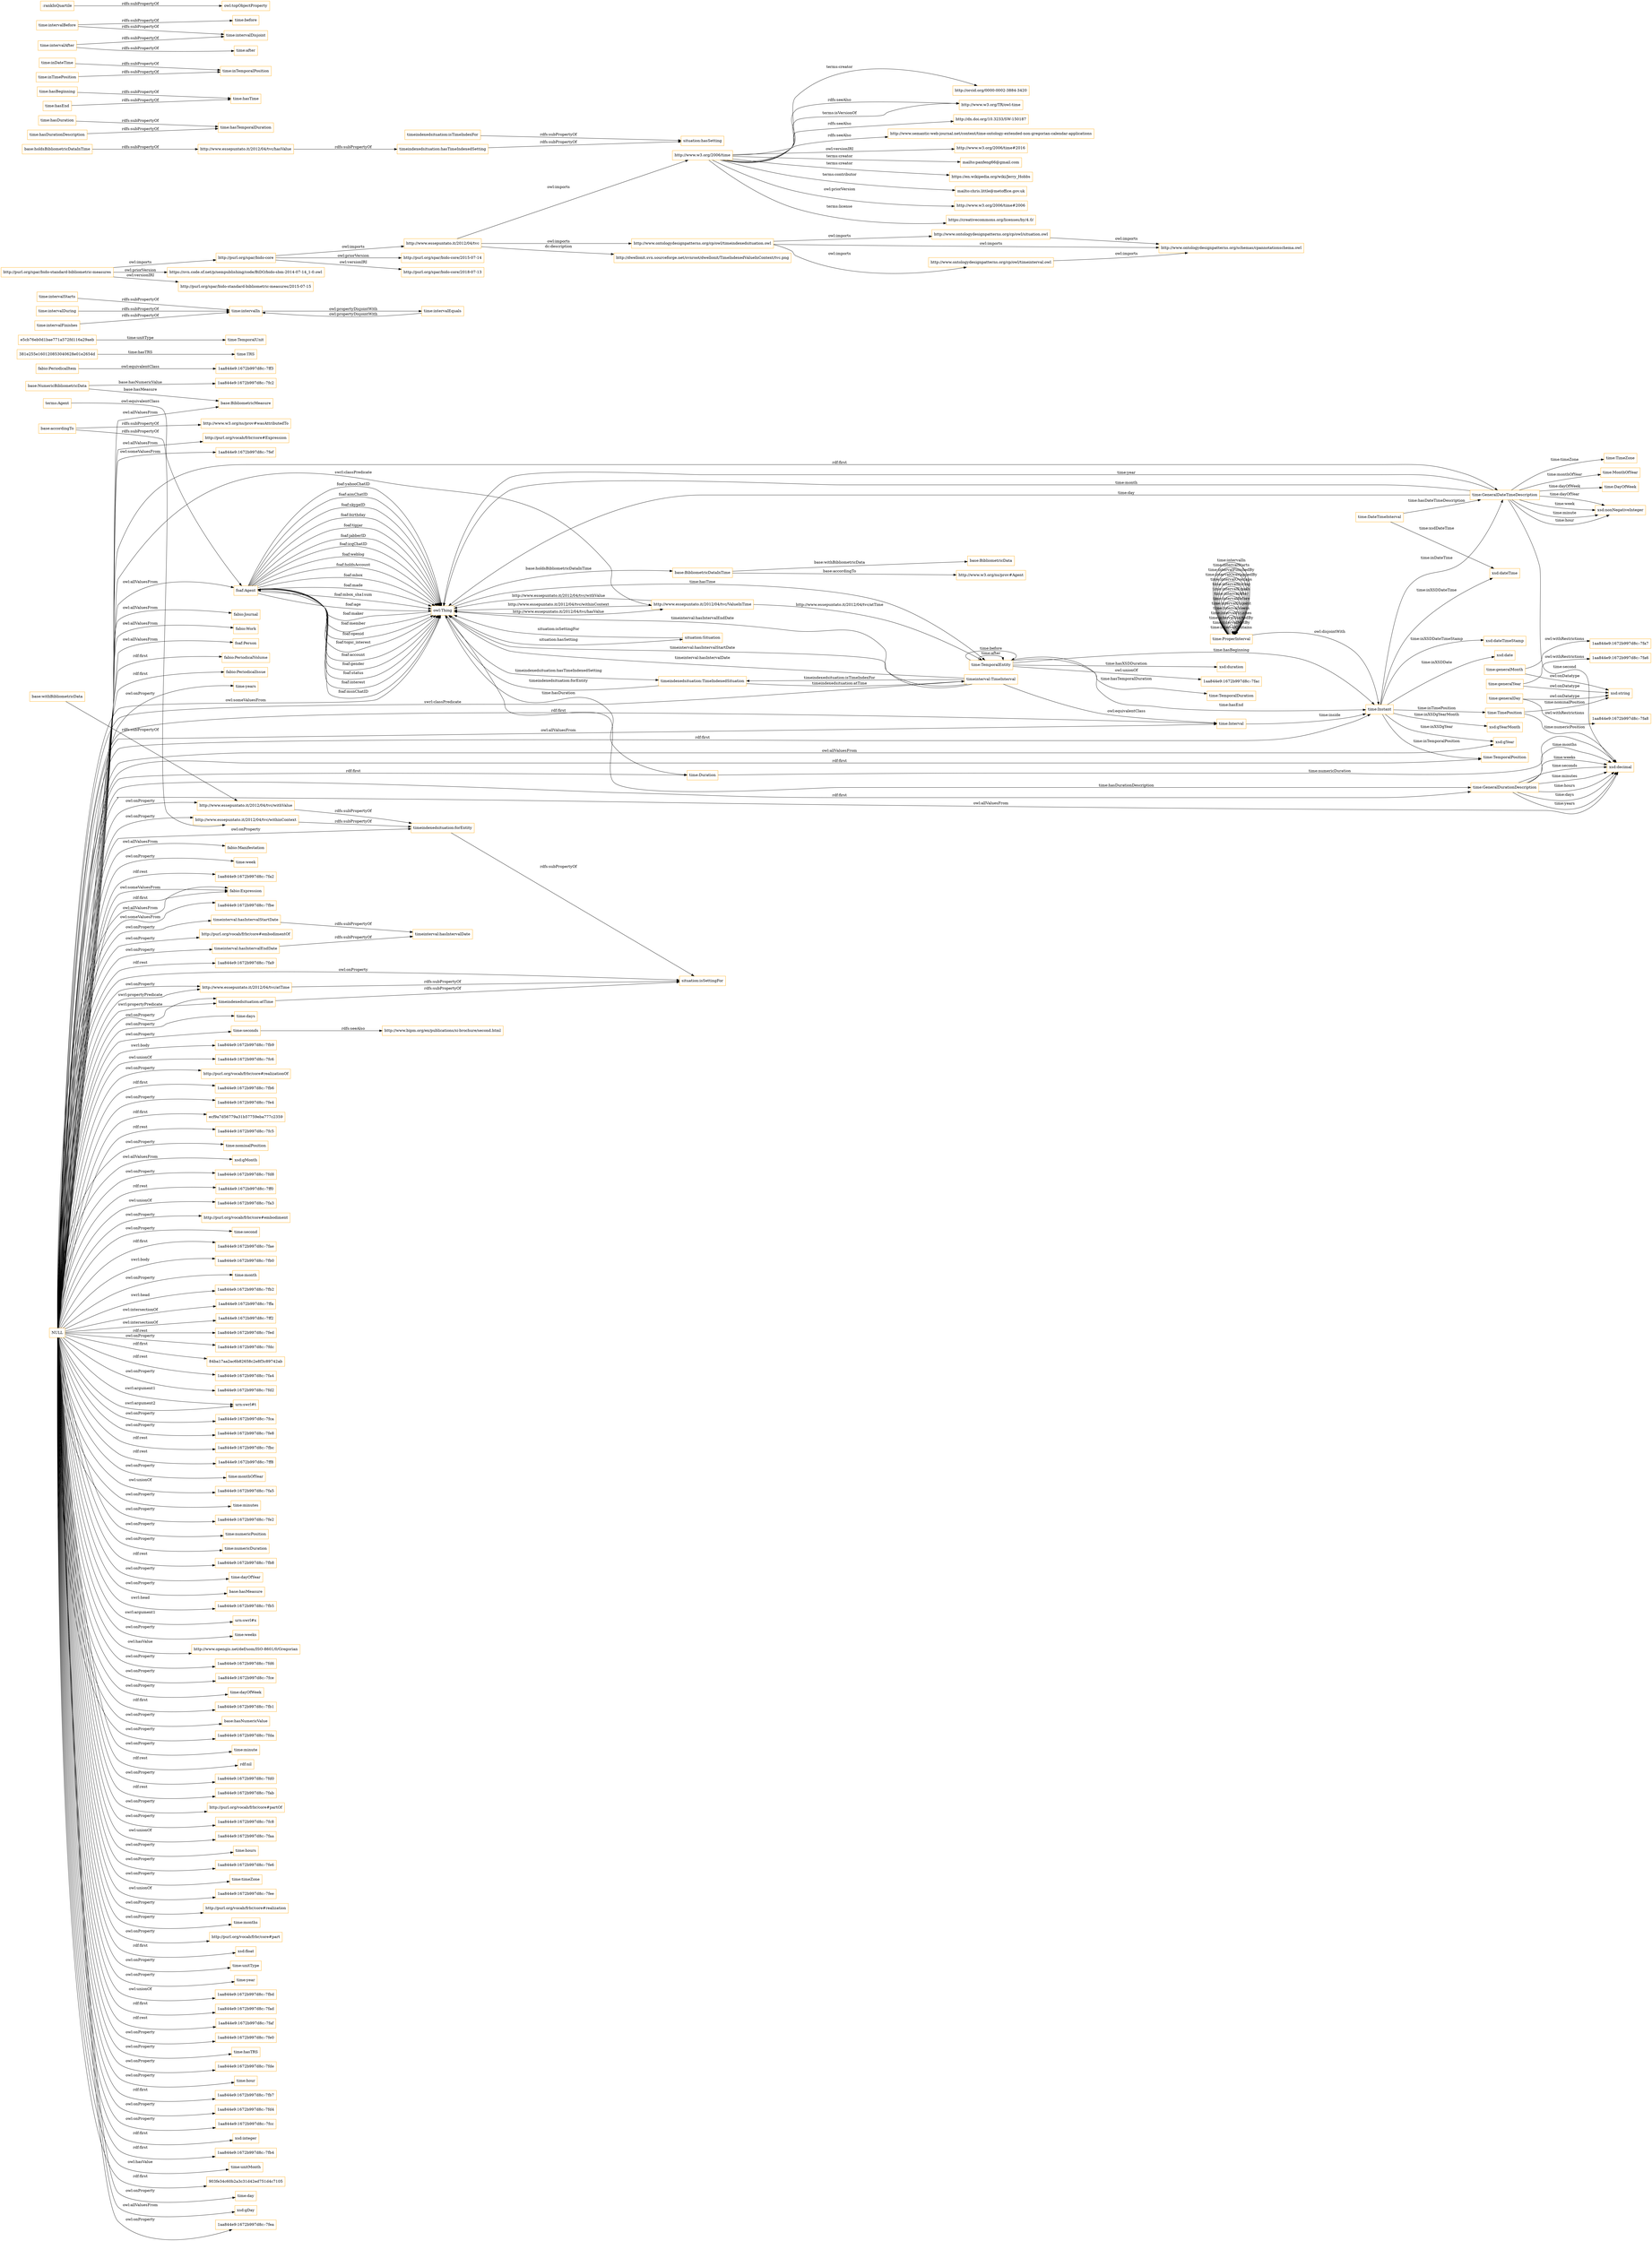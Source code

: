 digraph ar2dtool_diagram { 
rankdir=LR;
size="1501"
node [shape = rectangle, color="orange"]; "http://purl.org/vocab/frbr/core#Expression" "1aa844e9:1672b997d8c:-7fef" "fabio:Journal" "fabio:Work" "terms:Agent" "foaf:Person" "fabio:PeriodicalVolume" "fabio:PeriodicalIssue" "fabio:PeriodicalItem" "1aa844e9:1672b997d8c:-7ff3" "foaf:Agent" "owl:Thing" "fabio:Manifestation" "base:BibliometricMeasure" "fabio:Expression" "http://www.w3.org/ns/prov#Agent" "base:NumericBibliometricData" "time:Interval" "http://www.essepuntato.it/2012/04/tvc/ValueInTime" "base:BibliometricDataInTime" "base:BibliometricData" "1aa844e9:1672b997d8c:-7fbe" "time:TimeZone" "time:GeneralDateTimeDescription" "time:DateTimeInterval" "time:TRS" "time:TemporalDuration" "time:Duration" "time:GeneralDurationDescription" "time:ProperInterval" "e5cb76eb0d1bae771a572fd116a29aeb" "time:TimePosition" "381e255e160120853040628e01e2654d" "time:TemporalPosition" "time:TemporalEntity" "time:MonthOfYear" "time:TemporalUnit" "time:Instant" "time:DayOfWeek" "timeinterval:TimeInterval" "timeindexedsituation:TimeIndexedSituation" "situation:Situation" ; /*classes style*/
	"timeinterval:hasIntervalStartDate" -> "timeinterval:hasIntervalDate" [ label = "rdfs:subPropertyOf" ];
	"time:intervalIn" -> "time:intervalEquals" [ label = "owl:propertyDisjointWith" ];
	"http://www.w3.org/2006/time" -> "http://orcid.org/0000-0002-3884-3420" [ label = "terms:creator" ];
	"http://www.w3.org/2006/time" -> "http://www.w3.org/TR/owl-time" [ label = "rdfs:seeAlso" ];
	"http://www.w3.org/2006/time" -> "http://dx.doi.org/10.3233/SW-150187" [ label = "rdfs:seeAlso" ];
	"http://www.w3.org/2006/time" -> "http://www.semantic-web-journal.net/content/time-ontology-extended-non-gregorian-calendar-applications" [ label = "rdfs:seeAlso" ];
	"http://www.w3.org/2006/time" -> "http://www.w3.org/TR/owl-time" [ label = "terms:isVersionOf" ];
	"http://www.w3.org/2006/time" -> "http://www.w3.org/2006/time#2016" [ label = "owl:versionIRI" ];
	"http://www.w3.org/2006/time" -> "mailto:panfeng66@gmail.com" [ label = "terms:creator" ];
	"http://www.w3.org/2006/time" -> "https://en.wikipedia.org/wiki/Jerry_Hobbs" [ label = "terms:creator" ];
	"http://www.w3.org/2006/time" -> "mailto:chris.little@metoffice.gov.uk" [ label = "terms:contributor" ];
	"http://www.w3.org/2006/time" -> "http://www.w3.org/2006/time#2006" [ label = "owl:priorVersion" ];
	"http://www.w3.org/2006/time" -> "https://creativecommons.org/licenses/by/4.0/" [ label = "terms:license" ];
	"http://www.ontologydesignpatterns.org/cp/owl/situation.owl" -> "http://www.ontologydesignpatterns.org/schemas/cpannotationschema.owl" [ label = "owl:imports" ];
	"time:generalMonth" -> "1aa844e9:1672b997d8c:-7fa7" [ label = "owl:withRestrictions" ];
	"time:generalMonth" -> "xsd:string" [ label = "owl:onDatatype" ];
	"time:intervalStarts" -> "time:intervalIn" [ label = "rdfs:subPropertyOf" ];
	"timeindexedsituation:isTimeIndexFor" -> "situation:hasSetting" [ label = "rdfs:subPropertyOf" ];
	"time:hasDuration" -> "time:hasTemporalDuration" [ label = "rdfs:subPropertyOf" ];
	"time:ProperInterval" -> "time:Instant" [ label = "owl:disjointWith" ];
	"terms:Agent" -> "foaf:Agent" [ label = "owl:equivalentClass" ];
	"time:hasBeginning" -> "time:hasTime" [ label = "rdfs:subPropertyOf" ];
	"timeinterval:TimeInterval" -> "time:Interval" [ label = "owl:equivalentClass" ];
	"timeindexedsituation:forEntity" -> "situation:isSettingFor" [ label = "rdfs:subPropertyOf" ];
	"time:intervalEquals" -> "time:intervalIn" [ label = "owl:propertyDisjointWith" ];
	"http://www.ontologydesignpatterns.org/cp/owl/timeindexedsituation.owl" -> "http://www.ontologydesignpatterns.org/cp/owl/timeinterval.owl" [ label = "owl:imports" ];
	"http://www.ontologydesignpatterns.org/cp/owl/timeindexedsituation.owl" -> "http://www.ontologydesignpatterns.org/cp/owl/situation.owl" [ label = "owl:imports" ];
	"http://www.ontologydesignpatterns.org/cp/owl/timeindexedsituation.owl" -> "http://www.ontologydesignpatterns.org/schemas/cpannotationschema.owl" [ label = "owl:imports" ];
	"time:seconds" -> "http://www.bipm.org/en/publications/si-brochure/second.html" [ label = "rdfs:seeAlso" ];
	"base:accordingTo" -> "http://www.essepuntato.it/2012/04/tvc/withinContext" [ label = "rdfs:subPropertyOf" ];
	"base:accordingTo" -> "http://www.w3.org/ns/prov#wasAttributedTo" [ label = "rdfs:subPropertyOf" ];
	"http://www.essepuntato.it/2012/04/tvc/atTime" -> "situation:isSettingFor" [ label = "rdfs:subPropertyOf" ];
	"timeindexedsituation:hasTimeIndexedSetting" -> "situation:hasSetting" [ label = "rdfs:subPropertyOf" ];
	"base:holdsBibliometricDataInTime" -> "http://www.essepuntato.it/2012/04/tvc/hasValue" [ label = "rdfs:subPropertyOf" ];
	"http://www.essepuntato.it/2012/04/tvc" -> "http://www.w3.org/2006/time" [ label = "owl:imports" ];
	"http://www.essepuntato.it/2012/04/tvc" -> "http://www.ontologydesignpatterns.org/cp/owl/timeindexedsituation.owl" [ label = "owl:imports" ];
	"http://www.essepuntato.it/2012/04/tvc" -> "http://dwellonit.svn.sourceforge.net/svnroot/dwellonit/TimeIndexedValueInContext/tvc.png" [ label = "dc:description" ];
	"timeindexedsituation:atTime" -> "situation:isSettingFor" [ label = "rdfs:subPropertyOf" ];
	"time:intervalDuring" -> "time:intervalIn" [ label = "rdfs:subPropertyOf" ];
	"http://www.ontologydesignpatterns.org/cp/owl/timeinterval.owl" -> "http://www.ontologydesignpatterns.org/schemas/cpannotationschema.owl" [ label = "owl:imports" ];
	"timeinterval:hasIntervalEndDate" -> "timeinterval:hasIntervalDate" [ label = "rdfs:subPropertyOf" ];
	"time:inDateTime" -> "time:inTemporalPosition" [ label = "rdfs:subPropertyOf" ];
	"time:intervalFinishes" -> "time:intervalIn" [ label = "rdfs:subPropertyOf" ];
	"NULL" -> "fabio:Manifestation" [ label = "owl:allValuesFrom" ];
	"NULL" -> "1aa844e9:1672b997d8c:-7fb9" [ label = "swrl:body" ];
	"NULL" -> "1aa844e9:1672b997d8c:-7fc6" [ label = "owl:unionOf" ];
	"NULL" -> "http://purl.org/vocab/frbr/core#realizationOf" [ label = "owl:onProperty" ];
	"NULL" -> "timeindexedsituation:atTime" [ label = "swrl:propertyPredicate" ];
	"NULL" -> "1aa844e9:1672b997d8c:-7fb6" [ label = "rdf:first" ];
	"NULL" -> "1aa844e9:1672b997d8c:-7fe4" [ label = "owl:onProperty" ];
	"NULL" -> "ecf9a7d56779a31b57759eba777c2359" [ label = "rdf:first" ];
	"NULL" -> "1aa844e9:1672b997d8c:-7fc5" [ label = "rdf:rest" ];
	"NULL" -> "time:nominalPosition" [ label = "owl:onProperty" ];
	"NULL" -> "xsd:gMonth" [ label = "owl:allValuesFrom" ];
	"NULL" -> "1aa844e9:1672b997d8c:-7fd8" [ label = "owl:onProperty" ];
	"NULL" -> "fabio:Journal" [ label = "owl:allValuesFrom" ];
	"NULL" -> "1aa844e9:1672b997d8c:-7ff0" [ label = "rdf:rest" ];
	"NULL" -> "1aa844e9:1672b997d8c:-7fa3" [ label = "owl:unionOf" ];
	"NULL" -> "http://purl.org/vocab/frbr/core#embodiment" [ label = "owl:onProperty" ];
	"NULL" -> "time:second" [ label = "owl:onProperty" ];
	"NULL" -> "1aa844e9:1672b997d8c:-7fae" [ label = "rdf:first" ];
	"NULL" -> "http://www.essepuntato.it/2012/04/tvc/atTime" [ label = "owl:onProperty" ];
	"NULL" -> "owl:Thing" [ label = "owl:someValuesFrom" ];
	"NULL" -> "1aa844e9:1672b997d8c:-7fb0" [ label = "swrl:body" ];
	"NULL" -> "time:month" [ label = "owl:onProperty" ];
	"NULL" -> "1aa844e9:1672b997d8c:-7fb2" [ label = "swrl:head" ];
	"NULL" -> "1aa844e9:1672b997d8c:-7ffa" [ label = "owl:intersectionOf" ];
	"NULL" -> "foaf:Agent" [ label = "owl:allValuesFrom" ];
	"NULL" -> "1aa844e9:1672b997d8c:-7fbe" [ label = "owl:someValuesFrom" ];
	"NULL" -> "fabio:Expression" [ label = "owl:someValuesFrom" ];
	"NULL" -> "1aa844e9:1672b997d8c:-7ff2" [ label = "owl:intersectionOf" ];
	"NULL" -> "time:GeneralDurationDescription" [ label = "rdf:first" ];
	"NULL" -> "1aa844e9:1672b997d8c:-7fed" [ label = "rdf:rest" ];
	"NULL" -> "1aa844e9:1672b997d8c:-7fdc" [ label = "owl:onProperty" ];
	"NULL" -> "84ba17aa2ac6b82658c2e8f3c89742ab" [ label = "rdf:first" ];
	"NULL" -> "1aa844e9:1672b997d8c:-7fa4" [ label = "rdf:rest" ];
	"NULL" -> "1aa844e9:1672b997d8c:-7fd2" [ label = "owl:onProperty" ];
	"NULL" -> "urn:swrl#t" [ label = "swrl:argument2" ];
	"NULL" -> "time:GeneralDateTimeDescription" [ label = "rdf:first" ];
	"NULL" -> "1aa844e9:1672b997d8c:-7fca" [ label = "owl:onProperty" ];
	"NULL" -> "1aa844e9:1672b997d8c:-7fe8" [ label = "owl:onProperty" ];
	"NULL" -> "1aa844e9:1672b997d8c:-7fbc" [ label = "rdf:rest" ];
	"NULL" -> "http://www.essepuntato.it/2012/04/tvc/atTime" [ label = "swrl:propertyPredicate" ];
	"NULL" -> "1aa844e9:1672b997d8c:-7ff8" [ label = "rdf:rest" ];
	"NULL" -> "time:monthOfYear" [ label = "owl:onProperty" ];
	"NULL" -> "1aa844e9:1672b997d8c:-7fa5" [ label = "owl:unionOf" ];
	"NULL" -> "time:minutes" [ label = "owl:onProperty" ];
	"NULL" -> "1aa844e9:1672b997d8c:-7fe2" [ label = "owl:onProperty" ];
	"NULL" -> "time:numericPosition" [ label = "owl:onProperty" ];
	"NULL" -> "time:numericDuration" [ label = "owl:onProperty" ];
	"NULL" -> "1aa844e9:1672b997d8c:-7fb8" [ label = "rdf:rest" ];
	"NULL" -> "time:dayOfYear" [ label = "owl:onProperty" ];
	"NULL" -> "base:hasMeasure" [ label = "owl:onProperty" ];
	"NULL" -> "timeindexedsituation:atTime" [ label = "owl:onProperty" ];
	"NULL" -> "1aa844e9:1672b997d8c:-7fb5" [ label = "swrl:head" ];
	"NULL" -> "time:Interval" [ label = "owl:allValuesFrom" ];
	"NULL" -> "urn:swrl#x" [ label = "swrl:argument1" ];
	"NULL" -> "fabio:Expression" [ label = "rdf:first" ];
	"NULL" -> "time:weeks" [ label = "owl:onProperty" ];
	"NULL" -> "http://www.opengis.net/def/uom/ISO-8601/0/Gregorian" [ label = "owl:hasValue" ];
	"NULL" -> "1aa844e9:1672b997d8c:-7fd6" [ label = "owl:onProperty" ];
	"NULL" -> "time:TemporalPosition" [ label = "rdf:first" ];
	"NULL" -> "1aa844e9:1672b997d8c:-7fce" [ label = "owl:onProperty" ];
	"NULL" -> "time:dayOfWeek" [ label = "owl:onProperty" ];
	"NULL" -> "timeinterval:hasIntervalStartDate" [ label = "owl:onProperty" ];
	"NULL" -> "1aa844e9:1672b997d8c:-7fb1" [ label = "rdf:first" ];
	"NULL" -> "base:hasNumericValue" [ label = "owl:onProperty" ];
	"NULL" -> "foaf:Person" [ label = "owl:allValuesFrom" ];
	"NULL" -> "1aa844e9:1672b997d8c:-7fda" [ label = "owl:onProperty" ];
	"NULL" -> "situation:isSettingFor" [ label = "owl:onProperty" ];
	"NULL" -> "time:minute" [ label = "owl:onProperty" ];
	"NULL" -> "http://www.essepuntato.it/2012/04/tvc/withValue" [ label = "owl:onProperty" ];
	"NULL" -> "fabio:Work" [ label = "owl:allValuesFrom" ];
	"NULL" -> "rdf:nil" [ label = "rdf:rest" ];
	"NULL" -> "1aa844e9:1672b997d8c:-7fd0" [ label = "owl:onProperty" ];
	"NULL" -> "1aa844e9:1672b997d8c:-7fab" [ label = "rdf:rest" ];
	"NULL" -> "http://purl.org/vocab/frbr/core#partOf" [ label = "owl:onProperty" ];
	"NULL" -> "1aa844e9:1672b997d8c:-7fc8" [ label = "owl:onProperty" ];
	"NULL" -> "1aa844e9:1672b997d8c:-7faa" [ label = "owl:unionOf" ];
	"NULL" -> "http://www.essepuntato.it/2012/04/tvc/withinContext" [ label = "owl:onProperty" ];
	"NULL" -> "time:hours" [ label = "owl:onProperty" ];
	"NULL" -> "1aa844e9:1672b997d8c:-7fe6" [ label = "owl:onProperty" ];
	"NULL" -> "timeinterval:TimeInterval" [ label = "swrl:classPredicate" ];
	"NULL" -> "time:timeZone" [ label = "owl:onProperty" ];
	"NULL" -> "1aa844e9:1672b997d8c:-7fee" [ label = "owl:unionOf" ];
	"NULL" -> "http://purl.org/vocab/frbr/core#realization" [ label = "owl:onProperty" ];
	"NULL" -> "urn:swrl#t" [ label = "swrl:argument1" ];
	"NULL" -> "time:months" [ label = "owl:onProperty" ];
	"NULL" -> "http://purl.org/vocab/frbr/core#part" [ label = "owl:onProperty" ];
	"NULL" -> "xsd:float" [ label = "rdf:first" ];
	"NULL" -> "time:unitType" [ label = "owl:onProperty" ];
	"NULL" -> "time:year" [ label = "owl:onProperty" ];
	"NULL" -> "1aa844e9:1672b997d8c:-7fbd" [ label = "owl:unionOf" ];
	"NULL" -> "time:Duration" [ label = "rdf:first" ];
	"NULL" -> "1aa844e9:1672b997d8c:-7fad" [ label = "rdf:first" ];
	"NULL" -> "time:seconds" [ label = "owl:onProperty" ];
	"NULL" -> "1aa844e9:1672b997d8c:-7faf" [ label = "rdf:rest" ];
	"NULL" -> "fabio:Expression" [ label = "owl:allValuesFrom" ];
	"NULL" -> "timeinterval:hasIntervalEndDate" [ label = "owl:onProperty" ];
	"NULL" -> "1aa844e9:1672b997d8c:-7fe0" [ label = "owl:onProperty" ];
	"NULL" -> "time:hasTRS" [ label = "owl:onProperty" ];
	"NULL" -> "1aa844e9:1672b997d8c:-7fde" [ label = "owl:onProperty" ];
	"NULL" -> "time:hour" [ label = "owl:onProperty" ];
	"NULL" -> "1aa844e9:1672b997d8c:-7fb7" [ label = "rdf:first" ];
	"NULL" -> "1aa844e9:1672b997d8c:-7fd4" [ label = "owl:onProperty" ];
	"NULL" -> "1aa844e9:1672b997d8c:-7fcc" [ label = "owl:onProperty" ];
	"NULL" -> "http://purl.org/vocab/frbr/core#Expression" [ label = "owl:allValuesFrom" ];
	"NULL" -> "xsd:integer" [ label = "rdf:first" ];
	"NULL" -> "1aa844e9:1672b997d8c:-7fb4" [ label = "rdf:first" ];
	"NULL" -> "time:unitMonth" [ label = "owl:hasValue" ];
	"NULL" -> "fabio:PeriodicalVolume" [ label = "rdf:first" ];
	"NULL" -> "base:BibliometricMeasure" [ label = "owl:allValuesFrom" ];
	"NULL" -> "xsd:gYear" [ label = "owl:allValuesFrom" ];
	"NULL" -> "903fe34c60b2a3c31d42ed751d4c7105" [ label = "rdf:first" ];
	"NULL" -> "time:day" [ label = "owl:onProperty" ];
	"NULL" -> "xsd:gDay" [ label = "owl:allValuesFrom" ];
	"NULL" -> "1aa844e9:1672b997d8c:-7fef" [ label = "owl:someValuesFrom" ];
	"NULL" -> "1aa844e9:1672b997d8c:-7fea" [ label = "owl:onProperty" ];
	"NULL" -> "time:Interval" [ label = "rdf:first" ];
	"NULL" -> "time:years" [ label = "owl:onProperty" ];
	"NULL" -> "time:Instant" [ label = "rdf:first" ];
	"NULL" -> "time:week" [ label = "owl:onProperty" ];
	"NULL" -> "xsd:decimal" [ label = "owl:allValuesFrom" ];
	"NULL" -> "http://www.essepuntato.it/2012/04/tvc/ValueInTime" [ label = "swrl:classPredicate" ];
	"NULL" -> "1aa844e9:1672b997d8c:-7fa2" [ label = "rdf:rest" ];
	"NULL" -> "http://purl.org/vocab/frbr/core#embodimentOf" [ label = "owl:onProperty" ];
	"NULL" -> "1aa844e9:1672b997d8c:-7fa9" [ label = "rdf:rest" ];
	"NULL" -> "fabio:PeriodicalIssue" [ label = "rdf:first" ];
	"NULL" -> "timeindexedsituation:forEntity" [ label = "owl:onProperty" ];
	"NULL" -> "time:days" [ label = "owl:onProperty" ];
	"http://purl.org/spar/bido-core" -> "http://www.essepuntato.it/2012/04/tvc" [ label = "owl:imports" ];
	"http://purl.org/spar/bido-core" -> "http://purl.org/spar/bido-core/2015-07-14" [ label = "owl:priorVersion" ];
	"http://purl.org/spar/bido-core" -> "http://purl.org/spar/bido-core/2018-07-13" [ label = "owl:versionIRI" ];
	"base:withBibliometricData" -> "http://www.essepuntato.it/2012/04/tvc/withValue" [ label = "rdfs:subPropertyOf" ];
	"time:intervalBefore" -> "time:intervalDisjoint" [ label = "rdfs:subPropertyOf" ];
	"time:intervalBefore" -> "time:before" [ label = "rdfs:subPropertyOf" ];
	"time:TemporalEntity" -> "1aa844e9:1672b997d8c:-7fac" [ label = "owl:unionOf" ];
	"time:intervalAfter" -> "time:intervalDisjoint" [ label = "rdfs:subPropertyOf" ];
	"time:intervalAfter" -> "time:after" [ label = "rdfs:subPropertyOf" ];
	"time:hasEnd" -> "time:hasTime" [ label = "rdfs:subPropertyOf" ];
	"http://www.essepuntato.it/2012/04/tvc/withinContext" -> "timeindexedsituation:forEntity" [ label = "rdfs:subPropertyOf" ];
	"fabio:PeriodicalItem" -> "1aa844e9:1672b997d8c:-7ff3" [ label = "owl:equivalentClass" ];
	"http://purl.org/spar/bido-standard-bibliometric-measures" -> "https://svn.code.sf.net/p/sempublishing/code/BiDO/bido-sbm-2014-07-14_1-0.owl" [ label = "owl:priorVersion" ];
	"http://purl.org/spar/bido-standard-bibliometric-measures" -> "http://purl.org/spar/bido-standard-bibliometric-measures/2015-07-15" [ label = "owl:versionIRI" ];
	"http://purl.org/spar/bido-standard-bibliometric-measures" -> "http://purl.org/spar/bido-core" [ label = "owl:imports" ];
	"time:inTimePosition" -> "time:inTemporalPosition" [ label = "rdfs:subPropertyOf" ];
	"http://www.essepuntato.it/2012/04/tvc/hasValue" -> "timeindexedsituation:hasTimeIndexedSetting" [ label = "rdfs:subPropertyOf" ];
	":rankInQuartile" -> "owl:topObjectProperty" [ label = "rdfs:subPropertyOf" ];
	"http://www.essepuntato.it/2012/04/tvc/withValue" -> "timeindexedsituation:forEntity" [ label = "rdfs:subPropertyOf" ];
	"time:generalDay" -> "1aa844e9:1672b997d8c:-7fa8" [ label = "owl:withRestrictions" ];
	"time:generalDay" -> "xsd:string" [ label = "owl:onDatatype" ];
	"time:generalYear" -> "1aa844e9:1672b997d8c:-7fa6" [ label = "owl:withRestrictions" ];
	"time:generalYear" -> "xsd:string" [ label = "owl:onDatatype" ];
	"time:hasDurationDescription" -> "time:hasTemporalDuration" [ label = "rdfs:subPropertyOf" ];
	"timeinterval:TimeInterval" -> "timeindexedsituation:TimeIndexedSituation" [ label = "timeindexedsituation:isTimeIndexFor" ];
	"time:TimePosition" -> "xsd:string" [ label = "time:nominalPosition" ];
	"time:GeneralDateTimeDescription" -> "time:DayOfWeek" [ label = "time:dayOfWeek" ];
	"situation:Situation" -> "owl:Thing" [ label = "situation:isSettingFor" ];
	"time:TemporalEntity" -> "time:Instant" [ label = "time:hasEnd" ];
	"time:Instant" -> "xsd:gYear" [ label = "time:inXSDgYear" ];
	"time:ProperInterval" -> "time:ProperInterval" [ label = "time:intervalContains" ];
	"timeinterval:TimeInterval" -> "owl:Thing" [ label = "timeinterval:hasIntervalEndDate" ];
	"foaf:Agent" -> "owl:Thing" [ label = "foaf:openid" ];
	"time:TemporalEntity" -> "time:Instant" [ label = "time:hasBeginning" ];
	"base:NumericBibliometricData" -> "1aa844e9:1672b997d8c:-7fc2" [ label = "base:hasNumericValue" ];
	"owl:Thing" -> "situation:Situation" [ label = "situation:hasSetting" ];
	"time:ProperInterval" -> "time:ProperInterval" [ label = "time:intervalMetBy" ];
	"time:Instant" -> "xsd:dateTimeStamp" [ label = "time:inXSDDateTimeStamp" ];
	"owl:Thing" -> "time:GeneralDurationDescription" [ label = "time:hasDurationDescription" ];
	"time:GeneralDurationDescription" -> "xsd:decimal" [ label = "time:seconds" ];
	"time:Instant" -> "xsd:date" [ label = "time:inXSDDate" ];
	"time:DateTimeInterval" -> "xsd:dateTime" [ label = "time:xsdDateTime" ];
	"http://www.essepuntato.it/2012/04/tvc/ValueInTime" -> "owl:Thing" [ label = "http://www.essepuntato.it/2012/04/tvc/withValue" ];
	"foaf:Agent" -> "owl:Thing" [ label = "foaf:topic_interest" ];
	"time:GeneralDateTimeDescription" -> "time:TimeZone" [ label = "time:timeZone" ];
	"foaf:Agent" -> "owl:Thing" [ label = "foaf:account" ];
	"foaf:Agent" -> "owl:Thing" [ label = "foaf:gender" ];
	"owl:Thing" -> "time:TemporalEntity" [ label = "time:hasTime" ];
	"time:ProperInterval" -> "time:ProperInterval" [ label = "time:intervalStartedBy" ];
	"foaf:Agent" -> "owl:Thing" [ label = "foaf:status" ];
	"time:Instant" -> "xsd:dateTime" [ label = "time:inXSDDateTime" ];
	"time:TemporalEntity" -> "xsd:duration" [ label = "time:hasXSDDuration" ];
	"foaf:Agent" -> "owl:Thing" [ label = "foaf:interest" ];
	"foaf:Agent" -> "owl:Thing" [ label = "foaf:msnChatID" ];
	"time:GeneralDateTimeDescription" -> "xsd:nonNegativeInteger" [ label = "time:minute" ];
	"time:GeneralDurationDescription" -> "xsd:decimal" [ label = "time:minutes" ];
	"time:ProperInterval" -> "time:ProperInterval" [ label = "time:intervalFinishes" ];
	"owl:Thing" -> "foaf:Agent" [ label = "foaf:maker" ];
	"timeindexedsituation:TimeIndexedSituation" -> "timeinterval:TimeInterval" [ label = "timeindexedsituation:atTime" ];
	"foaf:Agent" -> "owl:Thing" [ label = "foaf:yahooChatID" ];
	"base:BibliometricDataInTime" -> "base:BibliometricData" [ label = "base:withBibliometricData" ];
	"time:Instant" -> "time:TimePosition" [ label = "time:inTimePosition" ];
	"time:ProperInterval" -> "time:ProperInterval" [ label = "time:intervalMeets" ];
	"381e255e160120853040628e01e2654d" -> "time:TRS" [ label = "time:hasTRS" ];
	"owl:Thing" -> "foaf:Agent" [ label = "foaf:member" ];
	"time:TimePosition" -> "xsd:decimal" [ label = "time:numericPosition" ];
	"http://www.essepuntato.it/2012/04/tvc/ValueInTime" -> "owl:Thing" [ label = "http://www.essepuntato.it/2012/04/tvc/withinContext" ];
	"time:TemporalEntity" -> "time:TemporalDuration" [ label = "time:hasTemporalDuration" ];
	"time:ProperInterval" -> "time:ProperInterval" [ label = "time:intervalDisjoint" ];
	"foaf:Agent" -> "owl:Thing" [ label = "foaf:aimChatID" ];
	"time:ProperInterval" -> "time:ProperInterval" [ label = "time:intervalBefore" ];
	"owl:Thing" -> "base:BibliometricDataInTime" [ label = "base:holdsBibliometricDataInTime" ];
	"time:TemporalEntity" -> "time:TemporalEntity" [ label = "time:after" ];
	"time:ProperInterval" -> "time:ProperInterval" [ label = "time:intervalAfter" ];
	"time:DateTimeInterval" -> "time:GeneralDateTimeDescription" [ label = "time:hasDateTimeDescription" ];
	"time:Duration" -> "xsd:decimal" [ label = "time:numericDuration" ];
	"foaf:Agent" -> "owl:Thing" [ label = "foaf:skypeID" ];
	"time:ProperInterval" -> "time:ProperInterval" [ label = "time:intervalEquals" ];
	"time:ProperInterval" -> "time:ProperInterval" [ label = "time:intervalDuring" ];
	"foaf:Agent" -> "owl:Thing" [ label = "foaf:birthday" ];
	"owl:Thing" -> "http://www.essepuntato.it/2012/04/tvc/ValueInTime" [ label = "http://www.essepuntato.it/2012/04/tvc/hasValue" ];
	"base:BibliometricDataInTime" -> "http://www.w3.org/ns/prov#Agent" [ label = "base:accordingTo" ];
	"base:NumericBibliometricData" -> "base:BibliometricMeasure" [ label = "base:hasMeasure" ];
	"timeinterval:TimeInterval" -> "owl:Thing" [ label = "timeinterval:hasIntervalStartDate" ];
	"time:GeneralDurationDescription" -> "xsd:decimal" [ label = "time:hours" ];
	"e5cb76eb0d1bae771a572fd116a29aeb" -> "time:TemporalUnit" [ label = "time:unitType" ];
	"time:GeneralDateTimeDescription" -> "owl:Thing" [ label = "time:year" ];
	"foaf:Agent" -> "owl:Thing" [ label = "foaf:tipjar" ];
	"timeindexedsituation:TimeIndexedSituation" -> "owl:Thing" [ label = "timeindexedsituation:forEntity" ];
	"time:ProperInterval" -> "time:ProperInterval" [ label = "time:intervalOverlaps" ];
	"timeinterval:TimeInterval" -> "owl:Thing" [ label = "timeinterval:hasIntervalDate" ];
	"time:ProperInterval" -> "time:ProperInterval" [ label = "time:intervalOverlappedBy" ];
	"time:Instant" -> "time:TemporalPosition" [ label = "time:inTemporalPosition" ];
	"time:GeneralDurationDescription" -> "xsd:decimal" [ label = "time:days" ];
	"foaf:Agent" -> "owl:Thing" [ label = "foaf:jabberID" ];
	"time:Instant" -> "xsd:gYearMonth" [ label = "time:inXSDgYearMonth" ];
	"foaf:Agent" -> "owl:Thing" [ label = "foaf:icqChatID" ];
	"time:Instant" -> "time:GeneralDateTimeDescription" [ label = "time:inDateTime" ];
	"foaf:Agent" -> "owl:Thing" [ label = "foaf:weblog" ];
	"time:GeneralDateTimeDescription" -> "xsd:nonNegativeInteger" [ label = "time:hour" ];
	"foaf:Agent" -> "owl:Thing" [ label = "foaf:holdsAccount" ];
	"time:GeneralDurationDescription" -> "xsd:decimal" [ label = "time:years" ];
	"time:GeneralDateTimeDescription" -> "xsd:nonNegativeInteger" [ label = "time:dayOfYear" ];
	"time:GeneralDateTimeDescription" -> "xsd:nonNegativeInteger" [ label = "time:week" ];
	"owl:Thing" -> "time:Duration" [ label = "time:hasDuration" ];
	"time:GeneralDurationDescription" -> "xsd:decimal" [ label = "time:months" ];
	"foaf:Agent" -> "owl:Thing" [ label = "foaf:mbox" ];
	"time:GeneralDateTimeDescription" -> "owl:Thing" [ label = "time:month" ];
	"time:ProperInterval" -> "time:ProperInterval" [ label = "time:intervalFinishedBy" ];
	"time:TemporalEntity" -> "time:TemporalEntity" [ label = "time:before" ];
	"time:GeneralDateTimeDescription" -> "xsd:decimal" [ label = "time:second" ];
	"time:GeneralDurationDescription" -> "xsd:decimal" [ label = "time:weeks" ];
	"time:ProperInterval" -> "time:ProperInterval" [ label = "time:intervalStarts" ];
	"time:GeneralDateTimeDescription" -> "time:MonthOfYear" [ label = "time:monthOfYear" ];
	"time:Interval" -> "time:Instant" [ label = "time:inside" ];
	"time:GeneralDateTimeDescription" -> "owl:Thing" [ label = "time:day" ];
	"owl:Thing" -> "timeindexedsituation:TimeIndexedSituation" [ label = "timeindexedsituation:hasTimeIndexedSetting" ];
	"time:ProperInterval" -> "time:ProperInterval" [ label = "time:intervalIn" ];
	"foaf:Agent" -> "owl:Thing" [ label = "foaf:made" ];
	"foaf:Agent" -> "owl:Thing" [ label = "foaf:mbox_sha1sum" ];
	"http://www.essepuntato.it/2012/04/tvc/ValueInTime" -> "time:TemporalEntity" [ label = "http://www.essepuntato.it/2012/04/tvc/atTime" ];
	"foaf:Agent" -> "owl:Thing" [ label = "foaf:age" ];

}
